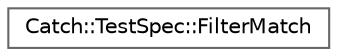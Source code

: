 digraph "Graphical Class Hierarchy"
{
 // LATEX_PDF_SIZE
  bgcolor="transparent";
  edge [fontname=Helvetica,fontsize=10,labelfontname=Helvetica,labelfontsize=10];
  node [fontname=Helvetica,fontsize=10,shape=box,height=0.2,width=0.4];
  rankdir="LR";
  Node0 [id="Node000000",label="Catch::TestSpec::FilterMatch",height=0.2,width=0.4,color="grey40", fillcolor="white", style="filled",URL="$structCatch_1_1TestSpec_1_1FilterMatch.html",tooltip=" "];
}
